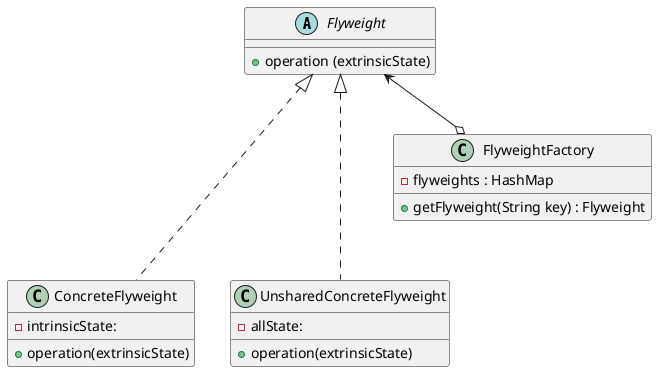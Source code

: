 @startuml

abstract class Flyweight {
    + operation (extrinsicState)
}

class ConcreteFlyweight {
    - intrinsicState:
    + operation(extrinsicState)
}

class UnsharedConcreteFlyweight {
    - allState:
    + operation(extrinsicState)
}

class FlyweightFactory {
    - flyweights : HashMap
    + getFlyweight(String key) : Flyweight
}

Flyweight <|... ConcreteFlyweight
Flyweight <|... UnsharedConcreteFlyweight
Flyweight <--o FlyweightFactory

@enduml
